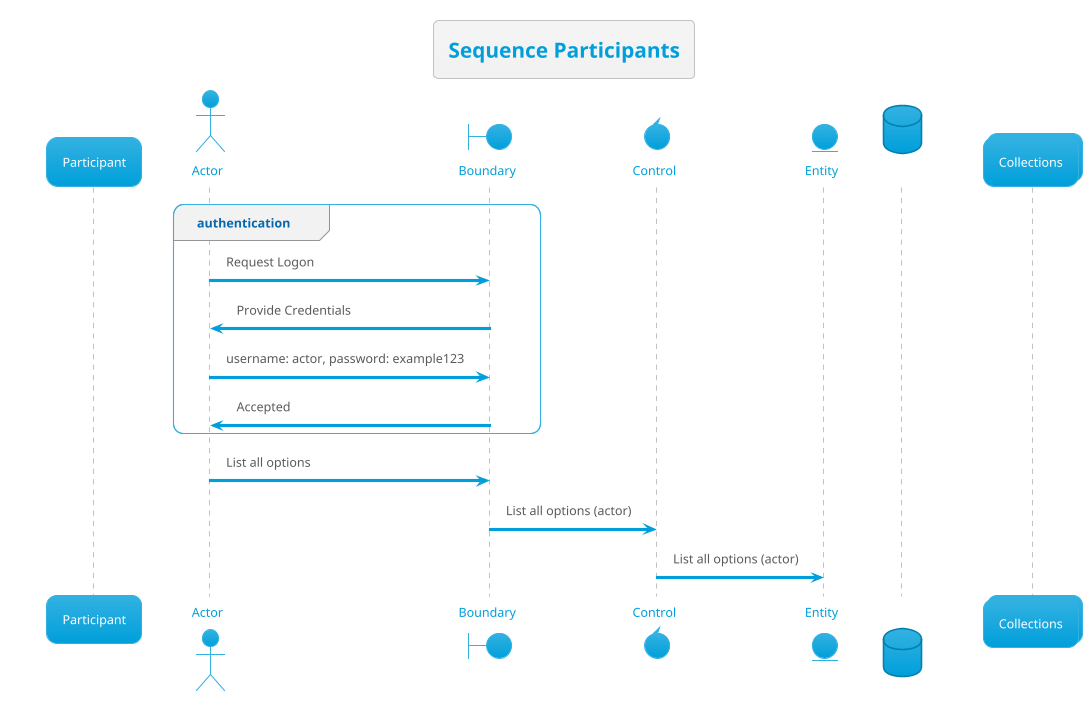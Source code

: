 @startuml
!theme bluegray
title Sequence Participants

' Specify the participants left to right:
participant Participant
actor Actor
boundary Boundary
control Control
entity Entity
database Database
collections Collections
' Specify the events (in order):
group authentication
    Actor -> Boundary: Request Logon
    Boundary -> Actor: Provide Credentials
    Actor -> Boundary: username: actor, password: example123
    Boundary -> Actor: Accepted
end
Actor -> Boundary: List all options
Boundary -> Control: List all options (actor)
Control -> Entity: List all options (actor)
@enduml
